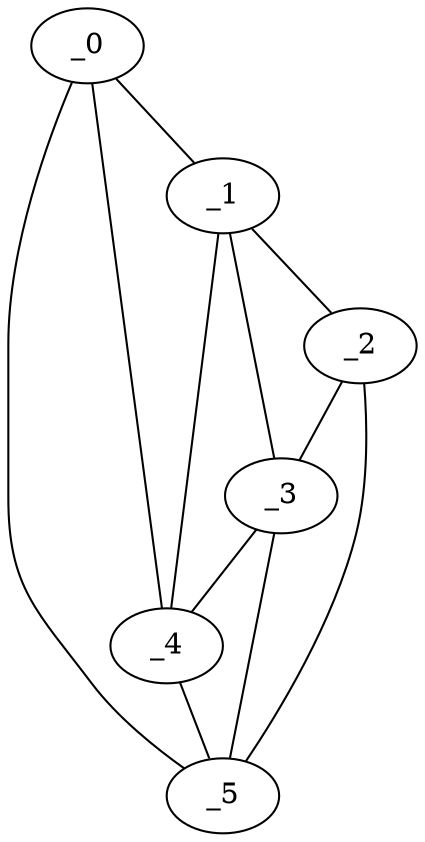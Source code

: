 graph "obj56__305.gxl" {
	_0	 [x=41,
		y=39];
	_1	 [x=95,
		y=31];
	_0 -- _1	 [valence=1];
	_4	 [x=124,
		y=68];
	_0 -- _4	 [valence=2];
	_5	 [x=125,
		y=81];
	_0 -- _5	 [valence=1];
	_2	 [x=124,
		y=50];
	_1 -- _2	 [valence=1];
	_3	 [x=124,
		y=58];
	_1 -- _3	 [valence=1];
	_1 -- _4	 [valence=1];
	_2 -- _3	 [valence=2];
	_2 -- _5	 [valence=1];
	_3 -- _4	 [valence=2];
	_3 -- _5	 [valence=1];
	_4 -- _5	 [valence=1];
}
